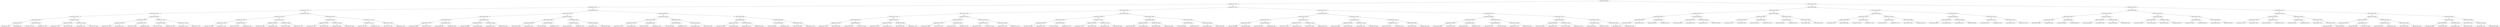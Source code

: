 digraph G{
1684252824 [label="Node{data=[9320, 9320]}"]
1684252824 -> 454199866
454199866 [label="Node{data=[8472, 8472]}"]
454199866 -> 607464175
607464175 [label="Node{data=[8375, 8375]}"]
607464175 -> 15274635
15274635 [label="Node{data=[1074, 1074]}"]
15274635 -> 2042056038
2042056038 [label="Node{data=[1034, 1034]}"]
2042056038 -> 1987791664
1987791664 [label="Node{data=[1026, 1026]}"]
1987791664 -> 2064938306
2064938306 [label="Node{data=[1022, 1022]}"]
2064938306 -> 866209249
866209249 [label="Node{data=[961, 961]}"]
866209249 -> 1883175566
1883175566 [label="Node{data=[937, 937]}"]
866209249 -> 1555041650
1555041650 [label="Node{data=[963, 963]}"]
2064938306 -> 81190339
81190339 [label="Node{data=[1024, 1024]}"]
81190339 -> 1033979645
1033979645 [label="Node{data=[1023, 1023]}"]
81190339 -> 978067789
978067789 [label="Node{data=[1025, 1025]}"]
1987791664 -> 1716216043
1716216043 [label="Node{data=[1030, 1030]}"]
1716216043 -> 1413579044
1413579044 [label="Node{data=[1028, 1028]}"]
1413579044 -> 1675666431
1675666431 [label="Node{data=[1027, 1027]}"]
1413579044 -> 956149895
956149895 [label="Node{data=[1029, 1029]}"]
1716216043 -> 84726603
84726603 [label="Node{data=[1032, 1032]}"]
84726603 -> 1570519663
1570519663 [label="Node{data=[1031, 1031]}"]
84726603 -> 998606200
998606200 [label="Node{data=[1033, 1033]}"]
2042056038 -> 1856598791
1856598791 [label="Node{data=[1066, 1066]}"]
1856598791 -> 224158482
224158482 [label="Node{data=[1062, 1062]}"]
224158482 -> 825192340
825192340 [label="Node{data=[1036, 1036]}"]
825192340 -> 647398028
647398028 [label="Node{data=[1035, 1035]}"]
825192340 -> 58915858
58915858 [label="Node{data=[1037, 1037]}"]
224158482 -> 1831357315
1831357315 [label="Node{data=[1064, 1064]}"]
1831357315 -> 657574525
657574525 [label="Node{data=[1063, 1063]}"]
1831357315 -> 891404021
891404021 [label="Node{data=[1065, 1065]}"]
1856598791 -> 559396399
559396399 [label="Node{data=[1070, 1070]}"]
559396399 -> 244094421
244094421 [label="Node{data=[1068, 1068]}"]
244094421 -> 667403355
667403355 [label="Node{data=[1067, 1067]}"]
244094421 -> 522784832
522784832 [label="Node{data=[1069, 1069]}"]
559396399 -> 55782212
55782212 [label="Node{data=[1072, 1072]}"]
55782212 -> 1771779270
1771779270 [label="Node{data=[1071, 1071]}"]
55782212 -> 1894240434
1894240434 [label="Node{data=[1073, 1073]}"]
15274635 -> 664495614
664495614 [label="Node{data=[1091, 1091]}"]
664495614 -> 1023963970
1023963970 [label="Node{data=[1082, 1082]}"]
1023963970 -> 218451233
218451233 [label="Node{data=[1078, 1078]}"]
218451233 -> 1126788723
1126788723 [label="Node{data=[1076, 1076]}"]
1126788723 -> 1071728509
1071728509 [label="Node{data=[1075, 1075]}"]
1126788723 -> 1091416480
1091416480 [label="Node{data=[1077, 1077]}"]
218451233 -> 1715900645
1715900645 [label="Node{data=[1080, 1080]}"]
1715900645 -> 1846816936
1846816936 [label="Node{data=[1079, 1079]}"]
1715900645 -> 1543194808
1543194808 [label="Node{data=[1081, 1081]}"]
1023963970 -> 2002219734
2002219734 [label="Node{data=[1087, 1087]}"]
2002219734 -> 633603425
633603425 [label="Node{data=[1085, 1085]}"]
633603425 -> 1788534785
1788534785 [label="Node{data=[1084, 1084]}"]
633603425 -> 1806027618
1806027618 [label="Node{data=[1086, 1086]}"]
2002219734 -> 665371906
665371906 [label="Node{data=[1089, 1089]}"]
665371906 -> 574763931
574763931 [label="Node{data=[1088, 1088]}"]
665371906 -> 535123258
535123258 [label="Node{data=[1090, 1090]}"]
664495614 -> 1516135295
1516135295 [label="Node{data=[1099, 1099]}"]
1516135295 -> 993996259
993996259 [label="Node{data=[1095, 1095]}"]
993996259 -> 139599860
139599860 [label="Node{data=[1093, 1093]}"]
139599860 -> 1034667841
1034667841 [label="Node{data=[1092, 1092]}"]
139599860 -> 348593680
348593680 [label="Node{data=[1094, 1094]}"]
993996259 -> 1448442206
1448442206 [label="Node{data=[1097, 1097]}"]
1448442206 -> 1323332063
1323332063 [label="Node{data=[1096, 1096]}"]
1448442206 -> 756168333
756168333 [label="Node{data=[1098, 1098]}"]
1516135295 -> 17402529
17402529 [label="Node{data=[1103, 1103]}"]
17402529 -> 2095811671
2095811671 [label="Node{data=[1101, 1101]}"]
2095811671 -> 826832028
826832028 [label="Node{data=[1100, 1100]}"]
2095811671 -> 231901798
231901798 [label="Node{data=[1102, 1102]}"]
17402529 -> 1078154751
1078154751 [label="Node{data=[5477, 5477]}"]
1078154751 -> 1617621140
1617621140 [label="Node{data=[1104, 1104]}"]
1078154751 -> 318014609
318014609 [label="Node{data=[8374, 8374]}"]
607464175 -> 200064275
200064275 [label="Node{data=[8440, 8440]}"]
200064275 -> 1373302076
1373302076 [label="Node{data=[8424, 8424]}"]
1373302076 -> 1711495619
1711495619 [label="Node{data=[8383, 8383]}"]
1711495619 -> 1348831646
1348831646 [label="Node{data=[8379, 8379]}"]
1348831646 -> 1049604772
1049604772 [label="Node{data=[8377, 8377]}"]
1049604772 -> 951716676
951716676 [label="Node{data=[8376, 8376]}"]
1049604772 -> 1141608657
1141608657 [label="Node{data=[8378, 8378]}"]
1348831646 -> 954128567
954128567 [label="Node{data=[8381, 8381]}"]
954128567 -> 2072467354
2072467354 [label="Node{data=[8380, 8380]}"]
954128567 -> 319787909
319787909 [label="Node{data=[8382, 8382]}"]
1711495619 -> 186254381
186254381 [label="Node{data=[8411, 8411]}"]
186254381 -> 1171222169
1171222169 [label="Node{data=[8385, 8385]}"]
1171222169 -> 79026749
79026749 [label="Node{data=[8384, 8384]}"]
1171222169 -> 1800008341
1800008341 [label="Node{data=[8386, 8386]}"]
186254381 -> 808036541
808036541 [label="Node{data=[8422, 8422]}"]
808036541 -> 246199175
246199175 [label="Node{data=[8421, 8421]}"]
808036541 -> 610460765
610460765 [label="Node{data=[8423, 8423]}"]
1373302076 -> 10188574
10188574 [label="Node{data=[8432, 8432]}"]
10188574 -> 2106215408
2106215408 [label="Node{data=[8428, 8428]}"]
2106215408 -> 382857037
382857037 [label="Node{data=[8426, 8426]}"]
382857037 -> 623030726
623030726 [label="Node{data=[8425, 8425]}"]
382857037 -> 2119832059
2119832059 [label="Node{data=[8427, 8427]}"]
2106215408 -> 1361051659
1361051659 [label="Node{data=[8430, 8430]}"]
1361051659 -> 1217541861
1217541861 [label="Node{data=[8429, 8429]}"]
1361051659 -> 2014184112
2014184112 [label="Node{data=[8431, 8431]}"]
10188574 -> 1450508675
1450508675 [label="Node{data=[8436, 8436]}"]
1450508675 -> 126120734
126120734 [label="Node{data=[8434, 8434]}"]
126120734 -> 1593333781
1593333781 [label="Node{data=[8433, 8433]}"]
126120734 -> 1449908984
1449908984 [label="Node{data=[8435, 8435]}"]
1450508675 -> 686600367
686600367 [label="Node{data=[8438, 8438]}"]
686600367 -> 206846511
206846511 [label="Node{data=[8437, 8437]}"]
686600367 -> 275837760
275837760 [label="Node{data=[8439, 8439]}"]
200064275 -> 415520684
415520684 [label="Node{data=[8456, 8456]}"]
415520684 -> 1432417747
1432417747 [label="Node{data=[8448, 8448]}"]
1432417747 -> 2017994770
2017994770 [label="Node{data=[8444, 8444]}"]
2017994770 -> 1865760424
1865760424 [label="Node{data=[8442, 8442]}"]
1865760424 -> 1433824725
1433824725 [label="Node{data=[8441, 8441]}"]
1865760424 -> 124441797
124441797 [label="Node{data=[8443, 8443]}"]
2017994770 -> 1046176898
1046176898 [label="Node{data=[8446, 8446]}"]
1046176898 -> 2027806111
2027806111 [label="Node{data=[8445, 8445]}"]
1046176898 -> 514002836
514002836 [label="Node{data=[8447, 8447]}"]
1432417747 -> 1329478777
1329478777 [label="Node{data=[8452, 8452]}"]
1329478777 -> 715406952
715406952 [label="Node{data=[8450, 8450]}"]
715406952 -> 1006845830
1006845830 [label="Node{data=[8449, 8449]}"]
715406952 -> 987383869
987383869 [label="Node{data=[8451, 8451]}"]
1329478777 -> 79259371
79259371 [label="Node{data=[8454, 8454]}"]
79259371 -> 258301802
258301802 [label="Node{data=[8453, 8453]}"]
79259371 -> 717205007
717205007 [label="Node{data=[8455, 8455]}"]
415520684 -> 1120702661
1120702661 [label="Node{data=[8464, 8464]}"]
1120702661 -> 218970185
218970185 [label="Node{data=[8460, 8460]}"]
218970185 -> 683063437
683063437 [label="Node{data=[8458, 8458]}"]
683063437 -> 2142155842
2142155842 [label="Node{data=[8457, 8457]}"]
683063437 -> 1497516490
1497516490 [label="Node{data=[8459, 8459]}"]
218970185 -> 1030352347
1030352347 [label="Node{data=[8462, 8462]}"]
1030352347 -> 537282603
537282603 [label="Node{data=[8461, 8461]}"]
1030352347 -> 704701645
704701645 [label="Node{data=[8463, 8463]}"]
1120702661 -> 1640494174
1640494174 [label="Node{data=[8468, 8468]}"]
1640494174 -> 330488456
330488456 [label="Node{data=[8466, 8466]}"]
330488456 -> 31956933
31956933 [label="Node{data=[8465, 8465]}"]
330488456 -> 753673656
753673656 [label="Node{data=[8467, 8467]}"]
1640494174 -> 1918325119
1918325119 [label="Node{data=[8470, 8470]}"]
1918325119 -> 1999938343
1999938343 [label="Node{data=[8469, 8469]}"]
1918325119 -> 1250952115
1250952115 [label="Node{data=[8471, 8471]}"]
454199866 -> 127680188
127680188 [label="Node{data=[8957, 8957]}"]
127680188 -> 1334332313
1334332313 [label="Node{data=[8758, 8758]}"]
1334332313 -> 494396628
494396628 [label="Node{data=[8742, 8742]}"]
494396628 -> 1471213906
1471213906 [label="Node{data=[8734, 8734]}"]
1471213906 -> 826232006
826232006 [label="Node{data=[8575, 8575]}"]
826232006 -> 1013321211
1013321211 [label="Node{data=[8474, 8474]}"]
1013321211 -> 513089511
513089511 [label="Node{data=[8473, 8473]}"]
1013321211 -> 1316968198
1316968198 [label="Node{data=[8526, 8526]}"]
826232006 -> 91061107
91061107 [label="Node{data=[8682, 8682]}"]
91061107 -> 157853680
157853680 [label="Node{data=[8576, 8576]}"]
91061107 -> 1060432669
1060432669 [label="Node{data=[8733, 8733]}"]
1471213906 -> 189222042
189222042 [label="Node{data=[8738, 8738]}"]
189222042 -> 1704921186
1704921186 [label="Node{data=[8736, 8736]}"]
1704921186 -> 696542214
696542214 [label="Node{data=[8735, 8735]}"]
1704921186 -> 829431336
829431336 [label="Node{data=[8737, 8737]}"]
189222042 -> 14853888
14853888 [label="Node{data=[8740, 8740]}"]
14853888 -> 488862566
488862566 [label="Node{data=[8739, 8739]}"]
14853888 -> 386764944
386764944 [label="Node{data=[8741, 8741]}"]
494396628 -> 641551623
641551623 [label="Node{data=[8750, 8750]}"]
641551623 -> 863118439
863118439 [label="Node{data=[8746, 8746]}"]
863118439 -> 894228780
894228780 [label="Node{data=[8744, 8744]}"]
894228780 -> 1321096709
1321096709 [label="Node{data=[8743, 8743]}"]
894228780 -> 44527520
44527520 [label="Node{data=[8745, 8745]}"]
863118439 -> 542388879
542388879 [label="Node{data=[8748, 8748]}"]
542388879 -> 1929513488
1929513488 [label="Node{data=[8747, 8747]}"]
542388879 -> 1328571403
1328571403 [label="Node{data=[8749, 8749]}"]
641551623 -> 1985202210
1985202210 [label="Node{data=[8754, 8754]}"]
1985202210 -> 1997687853
1997687853 [label="Node{data=[8752, 8752]}"]
1997687853 -> 346262101
346262101 [label="Node{data=[8751, 8751]}"]
1997687853 -> 1493148918
1493148918 [label="Node{data=[8753, 8753]}"]
1985202210 -> 805659923
805659923 [label="Node{data=[8756, 8756]}"]
805659923 -> 1427317786
1427317786 [label="Node{data=[8755, 8755]}"]
805659923 -> 1575677391
1575677391 [label="Node{data=[8757, 8757]}"]
1334332313 -> 2023176848
2023176848 [label="Node{data=[8941, 8941]}"]
2023176848 -> 1663165804
1663165804 [label="Node{data=[8766, 8766]}"]
1663165804 -> 794705638
794705638 [label="Node{data=[8762, 8762]}"]
794705638 -> 626014807
626014807 [label="Node{data=[8760, 8760]}"]
626014807 -> 1691535319
1691535319 [label="Node{data=[8759, 8759]}"]
626014807 -> 137647268
137647268 [label="Node{data=[8761, 8761]}"]
794705638 -> 1455682122
1455682122 [label="Node{data=[8764, 8764]}"]
1455682122 -> 1927673927
1927673927 [label="Node{data=[8763, 8763]}"]
1455682122 -> 8091059
8091059 [label="Node{data=[8765, 8765]}"]
1663165804 -> 708870252
708870252 [label="Node{data=[8779, 8779]}"]
708870252 -> 1666741964
1666741964 [label="Node{data=[8768, 8768]}"]
1666741964 -> 1050844448
1050844448 [label="Node{data=[8767, 8767]}"]
1666741964 -> 1697624490
1697624490 [label="Node{data=[8769, 8769]}"]
708870252 -> 1262620291
1262620291 [label="Node{data=[8791, 8791]}"]
1262620291 -> 1796009777
1796009777 [label="Node{data=[8780, 8780]}"]
1262620291 -> 1106064621
1106064621 [label="Node{data=[8940, 8940]}"]
2023176848 -> 1507291035
1507291035 [label="Node{data=[8949, 8949]}"]
1507291035 -> 37372980
37372980 [label="Node{data=[8945, 8945]}"]
37372980 -> 239289893
239289893 [label="Node{data=[8943, 8943]}"]
239289893 -> 648102236
648102236 [label="Node{data=[8942, 8942]}"]
239289893 -> 1156077988
1156077988 [label="Node{data=[8944, 8944]}"]
37372980 -> 346275561
346275561 [label="Node{data=[8947, 8947]}"]
346275561 -> 4567094
4567094 [label="Node{data=[8946, 8946]}"]
346275561 -> 750959299
750959299 [label="Node{data=[8948, 8948]}"]
1507291035 -> 711058310
711058310 [label="Node{data=[8953, 8953]}"]
711058310 -> 599545045
599545045 [label="Node{data=[8951, 8951]}"]
599545045 -> 240489620
240489620 [label="Node{data=[8950, 8950]}"]
599545045 -> 930620223
930620223 [label="Node{data=[8952, 8952]}"]
711058310 -> 312511365
312511365 [label="Node{data=[8955, 8955]}"]
312511365 -> 1400602616
1400602616 [label="Node{data=[8954, 8954]}"]
312511365 -> 1898491959
1898491959 [label="Node{data=[8956, 8956]}"]
127680188 -> 129963254
129963254 [label="Node{data=[9227, 9227]}"]
129963254 -> 299191079
299191079 [label="Node{data=[9183, 9183]}"]
299191079 -> 433676890
433676890 [label="Node{data=[9124, 9124]}"]
433676890 -> 767869022
767869022 [label="Node{data=[8961, 8961]}"]
767869022 -> 1378052532
1378052532 [label="Node{data=[8959, 8959]}"]
1378052532 -> 1771347108
1771347108 [label="Node{data=[8958, 8958]}"]
1378052532 -> 999155838
999155838 [label="Node{data=[8960, 8960]}"]
767869022 -> 817891681
817891681 [label="Node{data=[8963, 8963]}"]
817891681 -> 2045224964
2045224964 [label="Node{data=[8962, 8962]}"]
817891681 -> 878406176
878406176 [label="Node{data=[8990, 8990]}"]
433676890 -> 1614916301
1614916301 [label="Node{data=[9179, 9179]}"]
1614916301 -> 1358572709
1358572709 [label="Node{data=[9177, 9177]}"]
1358572709 -> 337185078
337185078 [label="Node{data=[9176, 9176]}"]
1358572709 -> 2071751679
2071751679 [label="Node{data=[9178, 9178]}"]
1614916301 -> 369537439
369537439 [label="Node{data=[9181, 9181]}"]
369537439 -> 387459326
387459326 [label="Node{data=[9180, 9180]}"]
369537439 -> 1268044690
1268044690 [label="Node{data=[9182, 9182]}"]
299191079 -> 1395616396
1395616396 [label="Node{data=[9219, 9219]}"]
1395616396 -> 1887875903
1887875903 [label="Node{data=[9187, 9187]}"]
1887875903 -> 646916617
646916617 [label="Node{data=[9185, 9185]}"]
646916617 -> 1265267977
1265267977 [label="Node{data=[9184, 9184]}"]
646916617 -> 1673072098
1673072098 [label="Node{data=[9186, 9186]}"]
1887875903 -> 644040161
644040161 [label="Node{data=[9217, 9217]}"]
644040161 -> 2036595782
2036595782 [label="Node{data=[9216, 9216]}"]
644040161 -> 1639521374
1639521374 [label="Node{data=[9218, 9218]}"]
1395616396 -> 1246022550
1246022550 [label="Node{data=[9223, 9223]}"]
1246022550 -> 1983173490
1983173490 [label="Node{data=[9221, 9221]}"]
1983173490 -> 273907774
273907774 [label="Node{data=[9220, 9220]}"]
1983173490 -> 958477702
958477702 [label="Node{data=[9222, 9222]}"]
1246022550 -> 1440043343
1440043343 [label="Node{data=[9225, 9225]}"]
1440043343 -> 86681540
86681540 [label="Node{data=[9224, 9224]}"]
1440043343 -> 167023919
167023919 [label="Node{data=[9226, 9226]}"]
129963254 -> 961092754
961092754 [label="Node{data=[9304, 9304]}"]
961092754 -> 1181314525
1181314525 [label="Node{data=[9296, 9296]}"]
1181314525 -> 380499539
380499539 [label="Node{data=[9232, 9232]}"]
380499539 -> 995972164
995972164 [label="Node{data=[9229, 9229]}"]
995972164 -> 1249997361
1249997361 [label="Node{data=[9228, 9228]}"]
995972164 -> 1200355641
1200355641 [label="Node{data=[9230, 9230]}"]
380499539 -> 1047363829
1047363829 [label="Node{data=[9265, 9265]}"]
1047363829 -> 1866669064
1866669064 [label="Node{data=[9263, 9263]}"]
1047363829 -> 772995883
772995883 [label="Node{data=[9295, 9295]}"]
1181314525 -> 910724577
910724577 [label="Node{data=[9300, 9300]}"]
910724577 -> 1693501941
1693501941 [label="Node{data=[9298, 9298]}"]
1693501941 -> 321137215
321137215 [label="Node{data=[9297, 9297]}"]
1693501941 -> 710299859
710299859 [label="Node{data=[9299, 9299]}"]
910724577 -> 1476655101
1476655101 [label="Node{data=[9302, 9302]}"]
1476655101 -> 987636329
987636329 [label="Node{data=[9301, 9301]}"]
1476655101 -> 135889631
135889631 [label="Node{data=[9303, 9303]}"]
961092754 -> 273779655
273779655 [label="Node{data=[9312, 9312]}"]
273779655 -> 1470769711
1470769711 [label="Node{data=[9308, 9308]}"]
1470769711 -> 481069017
481069017 [label="Node{data=[9306, 9306]}"]
481069017 -> 1491591657
1491591657 [label="Node{data=[9305, 9305]}"]
481069017 -> 1148470913
1148470913 [label="Node{data=[9307, 9307]}"]
1470769711 -> 1116333938
1116333938 [label="Node{data=[9310, 9310]}"]
1116333938 -> 987968181
987968181 [label="Node{data=[9309, 9309]}"]
1116333938 -> 1575773353
1575773353 [label="Node{data=[9311, 9311]}"]
273779655 -> 994730459
994730459 [label="Node{data=[9316, 9316]}"]
994730459 -> 922071991
922071991 [label="Node{data=[9314, 9314]}"]
922071991 -> 354437446
354437446 [label="Node{data=[9313, 9313]}"]
922071991 -> 735555175
735555175 [label="Node{data=[9315, 9315]}"]
994730459 -> 1132156543
1132156543 [label="Node{data=[9318, 9318]}"]
1132156543 -> 1476930988
1476930988 [label="Node{data=[9317, 9317]}"]
1132156543 -> 1333077394
1333077394 [label="Node{data=[9319, 9319]}"]
1684252824 -> 1497829005
1497829005 [label="Node{data=[9479, 9479]}"]
1497829005 -> 1083597684
1083597684 [label="Node{data=[9366, 9366]}"]
1083597684 -> 1500136327
1500136327 [label="Node{data=[9350, 9350]}"]
1500136327 -> 1062581389
1062581389 [label="Node{data=[9342, 9342]}"]
1062581389 -> 1577580172
1577580172 [label="Node{data=[9338, 9338]}"]
1577580172 -> 762946555
762946555 [label="Node{data=[9336, 9336]}"]
762946555 -> 646228904
646228904 [label="Node{data=[9335, 9335]}"]
762946555 -> 879202857
879202857 [label="Node{data=[9337, 9337]}"]
1577580172 -> 1429578175
1429578175 [label="Node{data=[9340, 9340]}"]
1429578175 -> 900970137
900970137 [label="Node{data=[9339, 9339]}"]
1429578175 -> 921277036
921277036 [label="Node{data=[9341, 9341]}"]
1062581389 -> 1050130498
1050130498 [label="Node{data=[9346, 9346]}"]
1050130498 -> 1180159606
1180159606 [label="Node{data=[9344, 9344]}"]
1180159606 -> 1853407067
1853407067 [label="Node{data=[9343, 9343]}"]
1180159606 -> 343423498
343423498 [label="Node{data=[9345, 9345]}"]
1050130498 -> 388941167
388941167 [label="Node{data=[9348, 9348]}"]
388941167 -> 1878171010
1878171010 [label="Node{data=[9347, 9347]}"]
388941167 -> 1155228992
1155228992 [label="Node{data=[9349, 9349]}"]
1500136327 -> 296136635
296136635 [label="Node{data=[9358, 9358]}"]
296136635 -> 1891763549
1891763549 [label="Node{data=[9354, 9354]}"]
1891763549 -> 195528778
195528778 [label="Node{data=[9352, 9352]}"]
195528778 -> 348720411
348720411 [label="Node{data=[9351, 9351]}"]
195528778 -> 817275726
817275726 [label="Node{data=[9353, 9353]}"]
1891763549 -> 1354674408
1354674408 [label="Node{data=[9356, 9356]}"]
1354674408 -> 1743554413
1743554413 [label="Node{data=[9355, 9355]}"]
1354674408 -> 991031134
991031134 [label="Node{data=[9357, 9357]}"]
296136635 -> 1052280737
1052280737 [label="Node{data=[9362, 9362]}"]
1052280737 -> 455367022
455367022 [label="Node{data=[9360, 9360]}"]
455367022 -> 410018440
410018440 [label="Node{data=[9359, 9359]}"]
455367022 -> 741279175
741279175 [label="Node{data=[9361, 9361]}"]
1052280737 -> 1456478828
1456478828 [label="Node{data=[9364, 9364]}"]
1456478828 -> 1862715121
1862715121 [label="Node{data=[9363, 9363]}"]
1456478828 -> 1954127291
1954127291 [label="Node{data=[9365, 9365]}"]
1083597684 -> 548192206
548192206 [label="Node{data=[9382, 9382]}"]
548192206 -> 1996079821
1996079821 [label="Node{data=[9374, 9374]}"]
1996079821 -> 789689261
789689261 [label="Node{data=[9370, 9370]}"]
789689261 -> 398292913
398292913 [label="Node{data=[9368, 9368]}"]
398292913 -> 1386936391
1386936391 [label="Node{data=[9367, 9367]}"]
398292913 -> 1795008373
1795008373 [label="Node{data=[9369, 9369]}"]
789689261 -> 1213463900
1213463900 [label="Node{data=[9372, 9372]}"]
1213463900 -> 875498264
875498264 [label="Node{data=[9371, 9371]}"]
1213463900 -> 834839834
834839834 [label="Node{data=[9373, 9373]}"]
1996079821 -> 914586200
914586200 [label="Node{data=[9378, 9378]}"]
914586200 -> 1642977481
1642977481 [label="Node{data=[9376, 9376]}"]
1642977481 -> 769030183
769030183 [label="Node{data=[9375, 9375]}"]
1642977481 -> 161018610
161018610 [label="Node{data=[9377, 9377]}"]
914586200 -> 618928163
618928163 [label="Node{data=[9380, 9380]}"]
618928163 -> 725657574
725657574 [label="Node{data=[9379, 9379]}"]
618928163 -> 894035433
894035433 [label="Node{data=[9381, 9381]}"]
548192206 -> 2072551120
2072551120 [label="Node{data=[9390, 9390]}"]
2072551120 -> 2141828226
2141828226 [label="Node{data=[9386, 9386]}"]
2141828226 -> 1366840070
1366840070 [label="Node{data=[9384, 9384]}"]
1366840070 -> 736395885
736395885 [label="Node{data=[9383, 9383]}"]
1366840070 -> 346417119
346417119 [label="Node{data=[9385, 9385]}"]
2141828226 -> 647646317
647646317 [label="Node{data=[9388, 9388]}"]
647646317 -> 896125915
896125915 [label="Node{data=[9387, 9387]}"]
647646317 -> 982634737
982634737 [label="Node{data=[9389, 9389]}"]
2072551120 -> 20009827
20009827 [label="Node{data=[9475, 9475]}"]
20009827 -> 1966902796
1966902796 [label="Node{data=[9437, 9437]}"]
1966902796 -> 242267235
242267235 [label="Node{data=[9391, 9391]}"]
1966902796 -> 986901252
986901252 [label="Node{data=[9447, 9447]}"]
20009827 -> 838012278
838012278 [label="Node{data=[9477, 9477]}"]
838012278 -> 548321706
548321706 [label="Node{data=[9476, 9476]}"]
838012278 -> 729207408
729207408 [label="Node{data=[9478, 9478]}"]
1497829005 -> 106006225
106006225 [label="Node{data=[9511, 9511]}"]
106006225 -> 803251152
803251152 [label="Node{data=[9495, 9495]}"]
803251152 -> 2052467823
2052467823 [label="Node{data=[9487, 9487]}"]
2052467823 -> 1739490311
1739490311 [label="Node{data=[9483, 9483]}"]
1739490311 -> 1833169197
1833169197 [label="Node{data=[9481, 9481]}"]
1833169197 -> 1201086838
1201086838 [label="Node{data=[9480, 9480]}"]
1833169197 -> 216615103
216615103 [label="Node{data=[9482, 9482]}"]
1739490311 -> 536116121
536116121 [label="Node{data=[9485, 9485]}"]
536116121 -> 1833712595
1833712595 [label="Node{data=[9484, 9484]}"]
536116121 -> 321792925
321792925 [label="Node{data=[9486, 9486]}"]
2052467823 -> 1438922231
1438922231 [label="Node{data=[9491, 9491]}"]
1438922231 -> 1775281253
1775281253 [label="Node{data=[9489, 9489]}"]
1775281253 -> 1708038191
1708038191 [label="Node{data=[9488, 9488]}"]
1775281253 -> 132003272
132003272 [label="Node{data=[9490, 9490]}"]
1438922231 -> 1942078281
1942078281 [label="Node{data=[9493, 9493]}"]
1942078281 -> 534684376
534684376 [label="Node{data=[9492, 9492]}"]
1942078281 -> 239095532
239095532 [label="Node{data=[9494, 9494]}"]
803251152 -> 2017876633
2017876633 [label="Node{data=[9503, 9503]}"]
2017876633 -> 90182995
90182995 [label="Node{data=[9499, 9499]}"]
90182995 -> 1866645317
1866645317 [label="Node{data=[9497, 9497]}"]
1866645317 -> 1677310831
1677310831 [label="Node{data=[9496, 9496]}"]
1866645317 -> 698464027
698464027 [label="Node{data=[9498, 9498]}"]
90182995 -> 745465329
745465329 [label="Node{data=[9501, 9501]}"]
745465329 -> 1445781422
1445781422 [label="Node{data=[9500, 9500]}"]
745465329 -> 2023765191
2023765191 [label="Node{data=[9502, 9502]}"]
2017876633 -> 1545428391
1545428391 [label="Node{data=[9507, 9507]}"]
1545428391 -> 126319288
126319288 [label="Node{data=[9505, 9505]}"]
126319288 -> 929436745
929436745 [label="Node{data=[9504, 9504]}"]
126319288 -> 1318652014
1318652014 [label="Node{data=[9506, 9506]}"]
1545428391 -> 2027918463
2027918463 [label="Node{data=[9509, 9509]}"]
2027918463 -> 1144087398
1144087398 [label="Node{data=[9508, 9508]}"]
2027918463 -> 1131607029
1131607029 [label="Node{data=[9510, 9510]}"]
106006225 -> 1160661389
1160661389 [label="Node{data=[9527, 9527]}"]
1160661389 -> 1096175931
1096175931 [label="Node{data=[9519, 9519]}"]
1096175931 -> 246620196
246620196 [label="Node{data=[9515, 9515]}"]
246620196 -> 1510639452
1510639452 [label="Node{data=[9513, 9513]}"]
1510639452 -> 1834999729
1834999729 [label="Node{data=[9512, 9512]}"]
1510639452 -> 510891176
510891176 [label="Node{data=[9514, 9514]}"]
246620196 -> 165029186
165029186 [label="Node{data=[9517, 9517]}"]
165029186 -> 124285763
124285763 [label="Node{data=[9516, 9516]}"]
165029186 -> 349804104
349804104 [label="Node{data=[9518, 9518]}"]
1096175931 -> 378373807
378373807 [label="Node{data=[9523, 9523]}"]
378373807 -> 784944393
784944393 [label="Node{data=[9521, 9521]}"]
784944393 -> 1795146232
1795146232 [label="Node{data=[9520, 9520]}"]
784944393 -> 852259129
852259129 [label="Node{data=[9522, 9522]}"]
378373807 -> 1208889649
1208889649 [label="Node{data=[9525, 9525]}"]
1208889649 -> 743152700
743152700 [label="Node{data=[9524, 9524]}"]
1208889649 -> 942635084
942635084 [label="Node{data=[9526, 9526]}"]
1160661389 -> 1765508041
1765508041 [label="Node{data=[9543, 9543]}"]
1765508041 -> 1350938726
1350938726 [label="Node{data=[9535, 9535]}"]
1350938726 -> 551513142
551513142 [label="Node{data=[9531, 9531]}"]
551513142 -> 1668386169
1668386169 [label="Node{data=[9529, 9529]}"]
1668386169 -> 1457618709
1457618709 [label="Node{data=[9528, 9528]}"]
1668386169 -> 731575087
731575087 [label="Node{data=[9530, 9530]}"]
551513142 -> 1887409334
1887409334 [label="Node{data=[9533, 9533]}"]
1887409334 -> 520799621
520799621 [label="Node{data=[9532, 9532]}"]
1887409334 -> 1112410278
1112410278 [label="Node{data=[9534, 9534]}"]
1350938726 -> 1051822155
1051822155 [label="Node{data=[9539, 9539]}"]
1051822155 -> 854024463
854024463 [label="Node{data=[9537, 9537]}"]
854024463 -> 2072554555
2072554555 [label="Node{data=[9536, 9536]}"]
854024463 -> 1236373716
1236373716 [label="Node{data=[9538, 9538]}"]
1051822155 -> 2070985337
2070985337 [label="Node{data=[9541, 9541]}"]
2070985337 -> 1922450177
1922450177 [label="Node{data=[9540, 9540]}"]
2070985337 -> 1279381532
1279381532 [label="Node{data=[9542, 9542]}"]
1765508041 -> 162782832
162782832 [label="Node{data=[9644, 9644]}"]
162782832 -> 2012094029
2012094029 [label="Node{data=[9640, 9640]}"]
2012094029 -> 933287418
933287418 [label="Node{data=[9599, 9599]}"]
933287418 -> 1965240866
1965240866 [label="Node{data=[9544, 9544]}"]
933287418 -> 1651782312
1651782312 [label="Node{data=[9639, 9639]}"]
2012094029 -> 1701790941
1701790941 [label="Node{data=[9642, 9642]}"]
1701790941 -> 1423004303
1423004303 [label="Node{data=[9641, 9641]}"]
1701790941 -> 948946965
948946965 [label="Node{data=[9643, 9643]}"]
162782832 -> 2066566366
2066566366 [label="Node{data=[9758, 9758]}"]
2066566366 -> 1694217930
1694217930 [label="Node{data=[9709, 9709]}"]
2066566366 -> 979424752
979424752 [label="Node{data=[9796, 9796]}"]
979424752 -> 2087284169
2087284169 [label="Node{data=[9795, 9795]}"]
979424752 -> 1840485670
1840485670 [label="Node{data=[9848, 9848]}"]
}